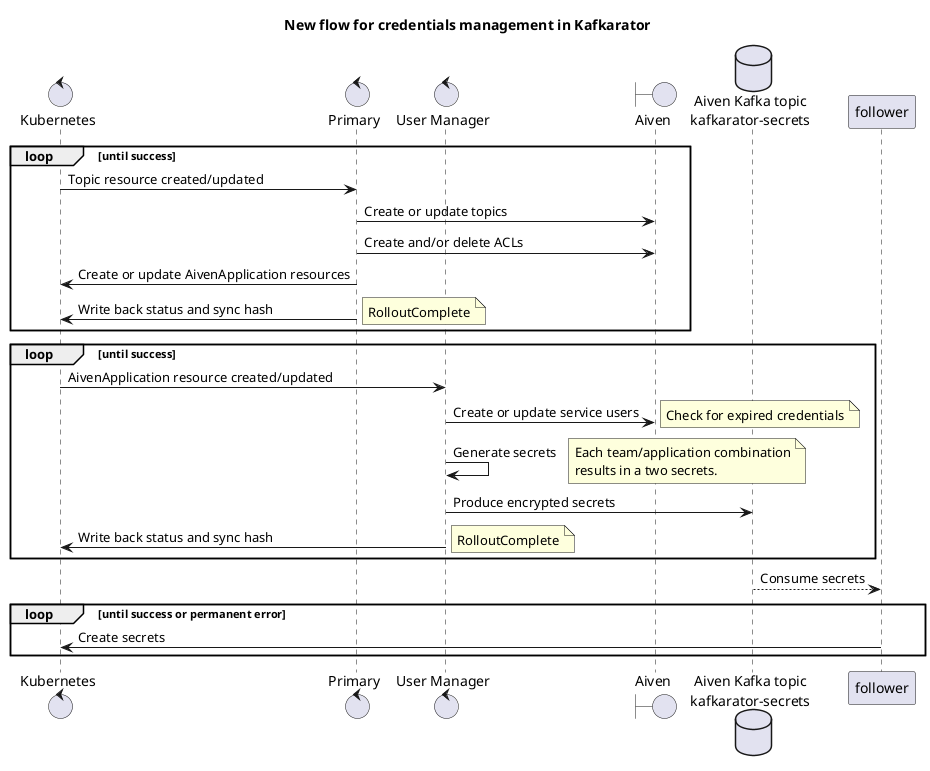 @startuml

title New flow for credentials management in Kafkarator

control kubernetes as "Kubernetes"
control primary as "Primary"
control userManager as "User Manager"
boundary aiven as "Aiven"
database kafka as "Aiven Kafka topic\nkafkarator-secrets"

loop until success
kubernetes -> primary : Topic resource created/updated
primary -> aiven : Create or update topics
primary -> aiven : Create and/or delete ACLs
primary -> kubernetes : Create or update AivenApplication resources
primary -> kubernetes : Write back status and sync hash
note right: RolloutComplete
end

loop until success
kubernetes -> userManager : AivenApplication resource created/updated
userManager -> aiven : Create or update service users
note right: Check for expired credentials
userManager -> userManager : Generate secrets
note right: Each team/application combination\nresults in a two secrets.
userManager -> kafka : Produce encrypted secrets
userManager -> kubernetes : Write back status and sync hash
note right: RolloutComplete
end

kafka --> follower : Consume secrets

loop until success or permanent error
    follower -> kubernetes : Create secrets
end

@enduml
